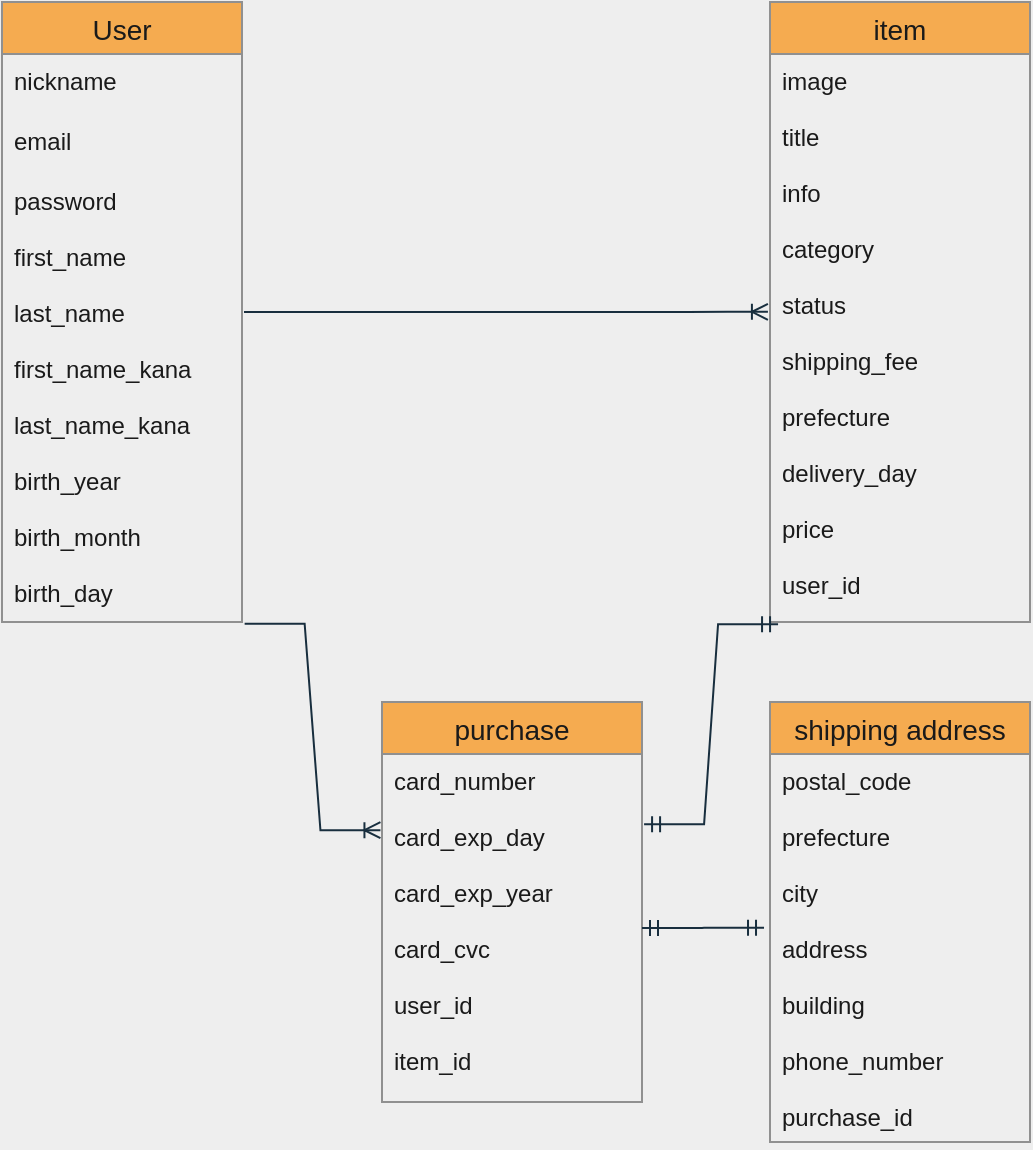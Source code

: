 <mxfile version="13.10.0" type="embed">
    <diagram id="zcOWIfKjxrNiLCgk9bG6" name="ページ1">
        <mxGraphModel dx="202" dy="574" grid="1" gridSize="10" guides="1" tooltips="1" connect="1" arrows="1" fold="1" page="1" pageScale="1" pageWidth="827" pageHeight="1169" background="#EEEEEE" math="0" shadow="0">
            <root>
                <mxCell id="0"/>
                <mxCell id="1" parent="0"/>
                <mxCell id="2" value="User" style="swimlane;fontStyle=0;childLayout=stackLayout;horizontal=1;startSize=26;horizontalStack=0;resizeParent=1;resizeParentMax=0;resizeLast=0;collapsible=1;marginBottom=0;align=center;fontSize=14;fillColor=#F5AB50;strokeColor=#909090;fontColor=#1A1A1A;" parent="1" vertex="1">
                    <mxGeometry x="130" y="40" width="120" height="310" as="geometry">
                        <mxRectangle x="40" y="40" width="60" height="26" as="alternateBounds"/>
                    </mxGeometry>
                </mxCell>
                <mxCell id="3" value="nickname&#10;" style="text;strokeColor=none;fillColor=none;spacingLeft=4;spacingRight=4;overflow=hidden;rotatable=0;points=[[0,0.5],[1,0.5]];portConstraint=eastwest;fontSize=12;fontColor=#1A1A1A;" parent="2" vertex="1">
                    <mxGeometry y="26" width="120" height="30" as="geometry"/>
                </mxCell>
                <mxCell id="4" value="email" style="text;strokeColor=none;fillColor=none;spacingLeft=4;spacingRight=4;overflow=hidden;rotatable=0;points=[[0,0.5],[1,0.5]];portConstraint=eastwest;fontSize=12;fontColor=#1A1A1A;" parent="2" vertex="1">
                    <mxGeometry y="56" width="120" height="30" as="geometry"/>
                </mxCell>
                <mxCell id="5" value="password&#10;&#10;first_name&#10;&#10;last_name&#10;&#10;first_name_kana&#10;&#10;last_name_kana&#10;&#10;birth_year&#10;&#10;birth_month&#10;&#10;birth_day" style="text;strokeColor=none;fillColor=none;spacingLeft=4;spacingRight=4;overflow=hidden;rotatable=0;points=[[0,0.5],[1,0.5]];portConstraint=eastwest;fontSize=12;fontColor=#1A1A1A;" parent="2" vertex="1">
                    <mxGeometry y="86" width="120" height="224" as="geometry"/>
                </mxCell>
                <mxCell id="10" value="item" style="swimlane;fontStyle=0;childLayout=stackLayout;horizontal=1;startSize=26;horizontalStack=0;resizeParent=1;resizeParentMax=0;resizeLast=0;collapsible=1;marginBottom=0;align=center;fontSize=14;fillColor=#F5AB50;strokeColor=#909090;fontColor=#1A1A1A;" parent="1" vertex="1">
                    <mxGeometry x="514" y="40" width="130" height="310" as="geometry">
                        <mxRectangle x="330" y="40" width="70" height="26" as="alternateBounds"/>
                    </mxGeometry>
                </mxCell>
                <mxCell id="15" value="image&#10;&#10;title&#10;&#10;info&#10;&#10;category&#10;&#10;status&#10;&#10;shipping_fee&#10;&#10;prefecture&#10;&#10;delivery_day&#10;&#10;price&#10;&#10;user_id" style="text;strokeColor=none;fillColor=none;spacingLeft=4;spacingRight=4;overflow=hidden;rotatable=0;points=[[0,0.5],[1,0.5]];portConstraint=eastwest;fontSize=12;fontColor=#1A1A1A;" parent="10" vertex="1">
                    <mxGeometry y="26" width="130" height="284" as="geometry"/>
                </mxCell>
                <mxCell id="18" value="" style="edgeStyle=entityRelationEdgeStyle;fontSize=12;html=1;endArrow=ERoneToMany;strokeColor=#182E3E;fontColor=#1A1A1A;labelBackgroundColor=#EEEEEE;entryX=-0.008;entryY=0.454;entryDx=0;entryDy=0;entryPerimeter=0;" parent="1" target="15" edge="1">
                    <mxGeometry width="100" height="100" relative="1" as="geometry">
                        <mxPoint x="251" y="195" as="sourcePoint"/>
                        <mxPoint x="480" y="172" as="targetPoint"/>
                    </mxGeometry>
                </mxCell>
                <mxCell id="19" value="purchase" style="swimlane;fontStyle=0;childLayout=stackLayout;horizontal=1;startSize=26;horizontalStack=0;resizeParent=1;resizeParentMax=0;resizeLast=0;collapsible=1;marginBottom=0;align=center;fontSize=14;fillColor=#F5AB50;strokeColor=#909090;fontColor=#1A1A1A;" parent="1" vertex="1">
                    <mxGeometry x="320" y="390" width="130" height="200" as="geometry">
                        <mxRectangle x="160" y="180" width="70" height="26" as="alternateBounds"/>
                    </mxGeometry>
                </mxCell>
                <mxCell id="20" value="card_number&#10;&#10;card_exp_day&#10;&#10;card_exp_year&#10;&#10;card_cvc&#10;&#10;user_id&#10;&#10;item_id" style="text;strokeColor=none;fillColor=none;spacingLeft=4;spacingRight=4;overflow=hidden;rotatable=0;points=[[0,0.5],[1,0.5]];portConstraint=eastwest;fontSize=12;fontColor=#1A1A1A;" parent="19" vertex="1">
                    <mxGeometry y="26" width="130" height="174" as="geometry"/>
                </mxCell>
                <mxCell id="21" value="" style="edgeStyle=entityRelationEdgeStyle;fontSize=12;html=1;endArrow=ERoneToMany;entryX=-0.006;entryY=0.219;entryDx=0;entryDy=0;entryPerimeter=0;rounded=0;exitX=1.011;exitY=1.004;exitDx=0;exitDy=0;exitPerimeter=0;strokeColor=#182E3E;fontColor=#1A1A1A;labelBackgroundColor=#EEEEEE;" parent="1" source="5" target="20" edge="1">
                    <mxGeometry width="100" height="100" relative="1" as="geometry">
                        <mxPoint x="330" y="390" as="sourcePoint"/>
                        <mxPoint x="250" y="110" as="targetPoint"/>
                    </mxGeometry>
                </mxCell>
                <mxCell id="23" value="" style="edgeStyle=entityRelationEdgeStyle;fontSize=12;html=1;endArrow=ERmandOne;startArrow=ERmandOne;rounded=0;exitX=0.031;exitY=1.004;exitDx=0;exitDy=0;exitPerimeter=0;entryX=1.008;entryY=0.202;entryDx=0;entryDy=0;entryPerimeter=0;strokeColor=#182E3E;fontColor=#1A1A1A;labelBackgroundColor=#EEEEEE;" parent="1" source="15" target="20" edge="1">
                    <mxGeometry width="100" height="100" relative="1" as="geometry">
                        <mxPoint x="580" y="320" as="sourcePoint"/>
                        <mxPoint x="250" y="110" as="targetPoint"/>
                    </mxGeometry>
                </mxCell>
                <mxCell id="24" value="shipping address" style="swimlane;fontStyle=0;childLayout=stackLayout;horizontal=1;startSize=26;horizontalStack=0;resizeParent=1;resizeParentMax=0;resizeLast=0;collapsible=1;marginBottom=0;align=center;fontSize=14;fillColor=#F5AB50;strokeColor=#909090;fontColor=#1A1A1A;" parent="1" vertex="1">
                    <mxGeometry x="514" y="390" width="130" height="220" as="geometry">
                        <mxRectangle x="160" y="180" width="70" height="26" as="alternateBounds"/>
                    </mxGeometry>
                </mxCell>
                <mxCell id="25" value="postal_code&#10;&#10;prefecture&#10;&#10;city&#10;&#10;address&#10;&#10;building&#10;&#10;phone_number&#10;&#10;purchase_id" style="text;strokeColor=none;fillColor=none;spacingLeft=4;spacingRight=4;overflow=hidden;rotatable=0;points=[[0,0.5],[1,0.5]];portConstraint=eastwest;fontSize=12;fontColor=#1A1A1A;" parent="24" vertex="1">
                    <mxGeometry y="26" width="130" height="194" as="geometry"/>
                </mxCell>
                <mxCell id="26" value="" style="edgeStyle=entityRelationEdgeStyle;fontSize=12;html=1;endArrow=ERmandOne;startArrow=ERmandOne;entryX=-0.023;entryY=0.448;entryDx=0;entryDy=0;exitX=1;exitY=0.5;exitDx=0;exitDy=0;rounded=0;strokeColor=#182E3E;fontColor=#1A1A1A;labelBackgroundColor=#EEEEEE;entryPerimeter=0;" parent="1" source="20" target="25" edge="1">
                    <mxGeometry width="100" height="100" relative="1" as="geometry">
                        <mxPoint x="330" y="340" as="sourcePoint"/>
                        <mxPoint x="430" y="240" as="targetPoint"/>
                    </mxGeometry>
                </mxCell>
            </root>
        </mxGraphModel>
    </diagram>
</mxfile>